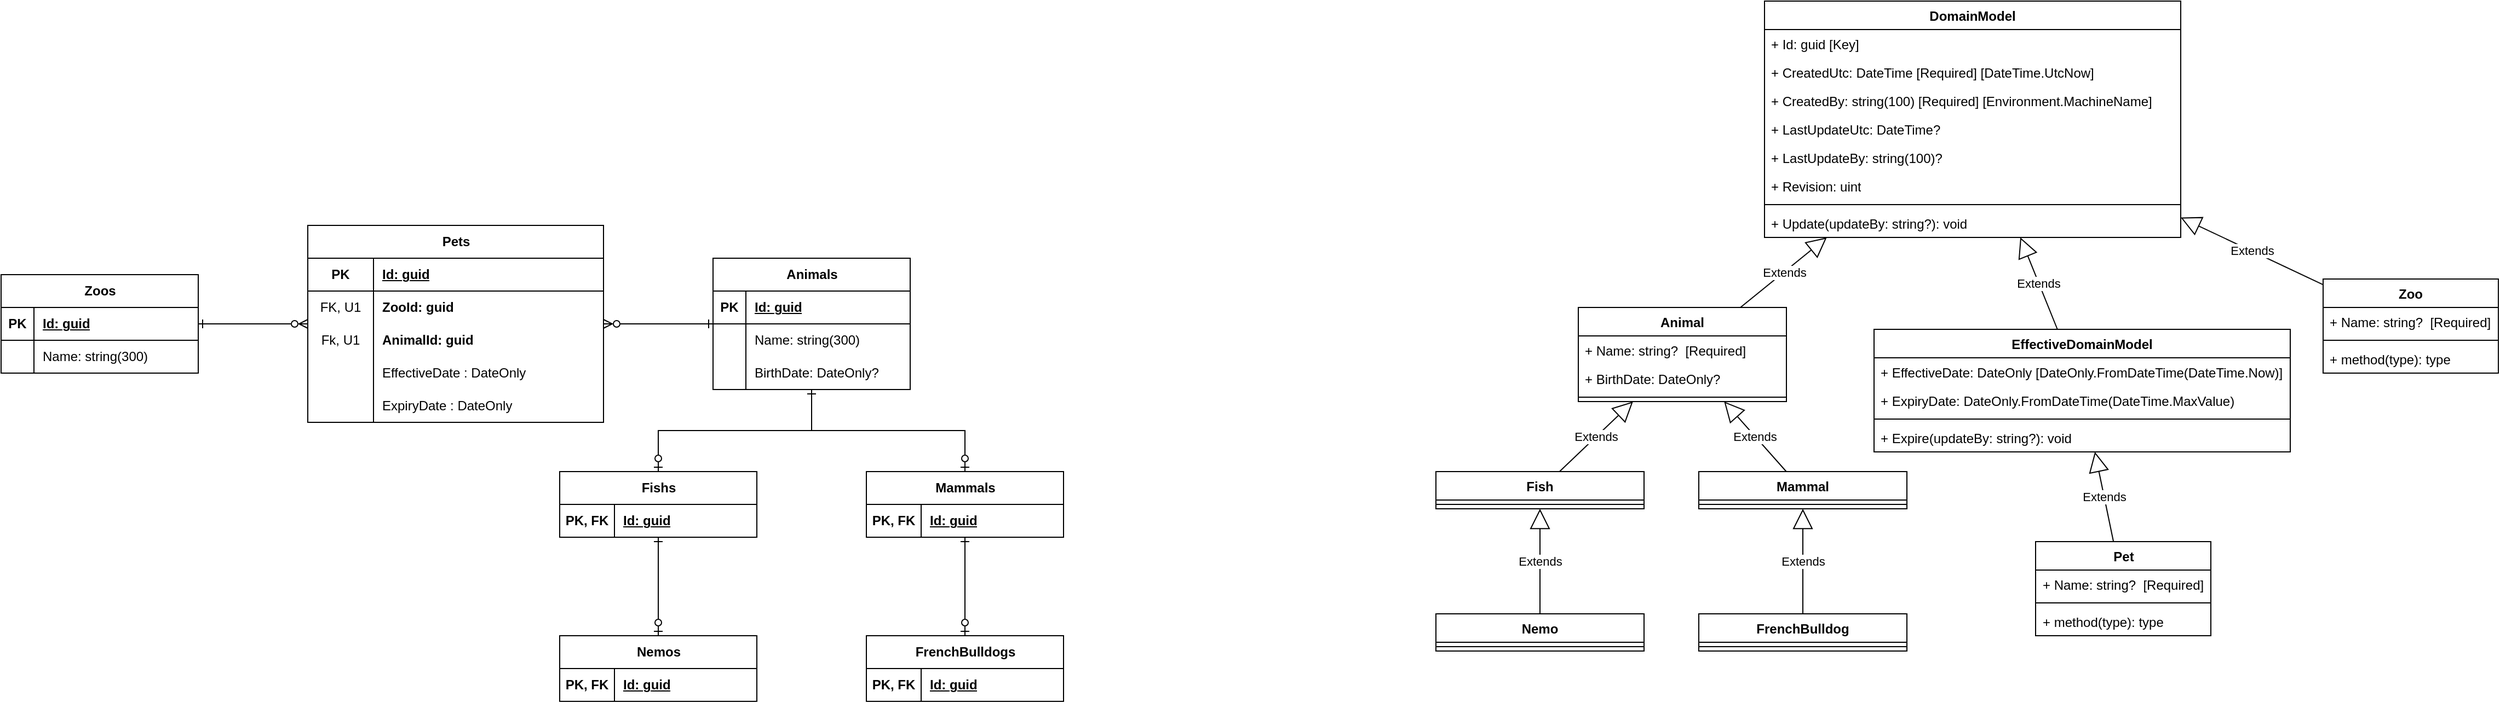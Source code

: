 <mxfile version="28.0.4">
  <diagram name="Page-1" id="_4CO3BgH9kMVLNDz86mz">
    <mxGraphModel dx="1429" dy="758" grid="1" gridSize="10" guides="1" tooltips="1" connect="1" arrows="1" fold="1" page="1" pageScale="1" pageWidth="850" pageHeight="1100" math="0" shadow="0">
      <root>
        <mxCell id="0" />
        <mxCell id="1" parent="0" />
        <mxCell id="ZbPvroxc9PfUL8jWCel5-1" value="Animals" style="shape=table;startSize=30;container=1;collapsible=1;childLayout=tableLayout;fixedRows=1;rowLines=0;fontStyle=1;align=center;resizeLast=1;html=1;" vertex="1" parent="1">
          <mxGeometry x="880" y="315" width="180" height="120" as="geometry" />
        </mxCell>
        <mxCell id="ZbPvroxc9PfUL8jWCel5-2" value="" style="shape=tableRow;horizontal=0;startSize=0;swimlaneHead=0;swimlaneBody=0;fillColor=none;collapsible=0;dropTarget=0;points=[[0,0.5],[1,0.5]];portConstraint=eastwest;top=0;left=0;right=0;bottom=1;" vertex="1" parent="ZbPvroxc9PfUL8jWCel5-1">
          <mxGeometry y="30" width="180" height="30" as="geometry" />
        </mxCell>
        <mxCell id="ZbPvroxc9PfUL8jWCel5-3" value="PK" style="shape=partialRectangle;connectable=0;fillColor=none;top=0;left=0;bottom=0;right=0;fontStyle=1;overflow=hidden;whiteSpace=wrap;html=1;" vertex="1" parent="ZbPvroxc9PfUL8jWCel5-2">
          <mxGeometry width="30" height="30" as="geometry">
            <mxRectangle width="30" height="30" as="alternateBounds" />
          </mxGeometry>
        </mxCell>
        <mxCell id="ZbPvroxc9PfUL8jWCel5-4" value="Id: guid" style="shape=partialRectangle;connectable=0;fillColor=none;top=0;left=0;bottom=0;right=0;align=left;spacingLeft=6;fontStyle=5;overflow=hidden;whiteSpace=wrap;html=1;" vertex="1" parent="ZbPvroxc9PfUL8jWCel5-2">
          <mxGeometry x="30" width="150" height="30" as="geometry">
            <mxRectangle width="150" height="30" as="alternateBounds" />
          </mxGeometry>
        </mxCell>
        <mxCell id="ZbPvroxc9PfUL8jWCel5-5" value="" style="shape=tableRow;horizontal=0;startSize=0;swimlaneHead=0;swimlaneBody=0;fillColor=none;collapsible=0;dropTarget=0;points=[[0,0.5],[1,0.5]];portConstraint=eastwest;top=0;left=0;right=0;bottom=0;" vertex="1" parent="ZbPvroxc9PfUL8jWCel5-1">
          <mxGeometry y="60" width="180" height="30" as="geometry" />
        </mxCell>
        <mxCell id="ZbPvroxc9PfUL8jWCel5-6" value="" style="shape=partialRectangle;connectable=0;fillColor=none;top=0;left=0;bottom=0;right=0;editable=1;overflow=hidden;whiteSpace=wrap;html=1;" vertex="1" parent="ZbPvroxc9PfUL8jWCel5-5">
          <mxGeometry width="30" height="30" as="geometry">
            <mxRectangle width="30" height="30" as="alternateBounds" />
          </mxGeometry>
        </mxCell>
        <mxCell id="ZbPvroxc9PfUL8jWCel5-7" value="Name: string(300)" style="shape=partialRectangle;connectable=0;fillColor=none;top=0;left=0;bottom=0;right=0;align=left;spacingLeft=6;overflow=hidden;whiteSpace=wrap;html=1;" vertex="1" parent="ZbPvroxc9PfUL8jWCel5-5">
          <mxGeometry x="30" width="150" height="30" as="geometry">
            <mxRectangle width="150" height="30" as="alternateBounds" />
          </mxGeometry>
        </mxCell>
        <mxCell id="ZbPvroxc9PfUL8jWCel5-8" value="" style="shape=tableRow;horizontal=0;startSize=0;swimlaneHead=0;swimlaneBody=0;fillColor=none;collapsible=0;dropTarget=0;points=[[0,0.5],[1,0.5]];portConstraint=eastwest;top=0;left=0;right=0;bottom=0;" vertex="1" parent="ZbPvroxc9PfUL8jWCel5-1">
          <mxGeometry y="90" width="180" height="30" as="geometry" />
        </mxCell>
        <mxCell id="ZbPvroxc9PfUL8jWCel5-9" value="" style="shape=partialRectangle;connectable=0;fillColor=none;top=0;left=0;bottom=0;right=0;editable=1;overflow=hidden;whiteSpace=wrap;html=1;" vertex="1" parent="ZbPvroxc9PfUL8jWCel5-8">
          <mxGeometry width="30" height="30" as="geometry">
            <mxRectangle width="30" height="30" as="alternateBounds" />
          </mxGeometry>
        </mxCell>
        <mxCell id="ZbPvroxc9PfUL8jWCel5-10" value="BirthDate: DateOnly?" style="shape=partialRectangle;connectable=0;fillColor=none;top=0;left=0;bottom=0;right=0;align=left;spacingLeft=6;overflow=hidden;whiteSpace=wrap;html=1;" vertex="1" parent="ZbPvroxc9PfUL8jWCel5-8">
          <mxGeometry x="30" width="150" height="30" as="geometry">
            <mxRectangle width="150" height="30" as="alternateBounds" />
          </mxGeometry>
        </mxCell>
        <mxCell id="ZbPvroxc9PfUL8jWCel5-11" style="edgeStyle=orthogonalEdgeStyle;rounded=0;orthogonalLoop=1;jettySize=auto;html=1;startArrow=ERzeroToOne;startFill=0;endArrow=ERone;endFill=0;" edge="1" parent="1" source="ZbPvroxc9PfUL8jWCel5-12" target="ZbPvroxc9PfUL8jWCel5-1">
          <mxGeometry relative="1" as="geometry" />
        </mxCell>
        <mxCell id="ZbPvroxc9PfUL8jWCel5-12" value="Fishs" style="shape=table;startSize=30;container=1;collapsible=1;childLayout=tableLayout;fixedRows=1;rowLines=0;fontStyle=1;align=center;resizeLast=1;html=1;" vertex="1" parent="1">
          <mxGeometry x="740" y="510" width="180" height="60" as="geometry" />
        </mxCell>
        <mxCell id="ZbPvroxc9PfUL8jWCel5-13" value="" style="shape=tableRow;horizontal=0;startSize=0;swimlaneHead=0;swimlaneBody=0;fillColor=none;collapsible=0;dropTarget=0;points=[[0,0.5],[1,0.5]];portConstraint=eastwest;top=0;left=0;right=0;bottom=1;" vertex="1" parent="ZbPvroxc9PfUL8jWCel5-12">
          <mxGeometry y="30" width="180" height="30" as="geometry" />
        </mxCell>
        <mxCell id="ZbPvroxc9PfUL8jWCel5-14" value="PK, FK" style="shape=partialRectangle;connectable=0;fillColor=none;top=0;left=0;bottom=0;right=0;fontStyle=1;overflow=hidden;whiteSpace=wrap;html=1;" vertex="1" parent="ZbPvroxc9PfUL8jWCel5-13">
          <mxGeometry width="50" height="30" as="geometry">
            <mxRectangle width="50" height="30" as="alternateBounds" />
          </mxGeometry>
        </mxCell>
        <mxCell id="ZbPvroxc9PfUL8jWCel5-15" value="Id: guid" style="shape=partialRectangle;connectable=0;fillColor=none;top=0;left=0;bottom=0;right=0;align=left;spacingLeft=6;fontStyle=5;overflow=hidden;whiteSpace=wrap;html=1;" vertex="1" parent="ZbPvroxc9PfUL8jWCel5-13">
          <mxGeometry x="50" width="130" height="30" as="geometry">
            <mxRectangle width="130" height="30" as="alternateBounds" />
          </mxGeometry>
        </mxCell>
        <mxCell id="ZbPvroxc9PfUL8jWCel5-16" value="Mammals" style="shape=table;startSize=30;container=1;collapsible=1;childLayout=tableLayout;fixedRows=1;rowLines=0;fontStyle=1;align=center;resizeLast=1;html=1;" vertex="1" parent="1">
          <mxGeometry x="1020" y="510" width="180" height="60" as="geometry" />
        </mxCell>
        <mxCell id="ZbPvroxc9PfUL8jWCel5-17" value="" style="shape=tableRow;horizontal=0;startSize=0;swimlaneHead=0;swimlaneBody=0;fillColor=none;collapsible=0;dropTarget=0;points=[[0,0.5],[1,0.5]];portConstraint=eastwest;top=0;left=0;right=0;bottom=1;" vertex="1" parent="ZbPvroxc9PfUL8jWCel5-16">
          <mxGeometry y="30" width="180" height="30" as="geometry" />
        </mxCell>
        <mxCell id="ZbPvroxc9PfUL8jWCel5-18" value="PK, FK" style="shape=partialRectangle;connectable=0;fillColor=none;top=0;left=0;bottom=0;right=0;fontStyle=1;overflow=hidden;whiteSpace=wrap;html=1;" vertex="1" parent="ZbPvroxc9PfUL8jWCel5-17">
          <mxGeometry width="50" height="30" as="geometry">
            <mxRectangle width="50" height="30" as="alternateBounds" />
          </mxGeometry>
        </mxCell>
        <mxCell id="ZbPvroxc9PfUL8jWCel5-19" value="Id: guid" style="shape=partialRectangle;connectable=0;fillColor=none;top=0;left=0;bottom=0;right=0;align=left;spacingLeft=6;fontStyle=5;overflow=hidden;whiteSpace=wrap;html=1;" vertex="1" parent="ZbPvroxc9PfUL8jWCel5-17">
          <mxGeometry x="50" width="130" height="30" as="geometry">
            <mxRectangle width="130" height="30" as="alternateBounds" />
          </mxGeometry>
        </mxCell>
        <mxCell id="ZbPvroxc9PfUL8jWCel5-20" style="edgeStyle=orthogonalEdgeStyle;rounded=0;orthogonalLoop=1;jettySize=auto;html=1;startArrow=ERzeroToOne;startFill=0;endArrow=ERone;endFill=0;" edge="1" parent="1" source="ZbPvroxc9PfUL8jWCel5-16" target="ZbPvroxc9PfUL8jWCel5-1">
          <mxGeometry relative="1" as="geometry">
            <mxPoint x="1130" y="550" as="sourcePoint" />
            <mxPoint x="1270" y="460" as="targetPoint" />
          </mxGeometry>
        </mxCell>
        <mxCell id="ZbPvroxc9PfUL8jWCel5-21" value="Nemos" style="shape=table;startSize=30;container=1;collapsible=1;childLayout=tableLayout;fixedRows=1;rowLines=0;fontStyle=1;align=center;resizeLast=1;html=1;" vertex="1" parent="1">
          <mxGeometry x="740" y="660" width="180" height="60" as="geometry" />
        </mxCell>
        <mxCell id="ZbPvroxc9PfUL8jWCel5-22" value="" style="shape=tableRow;horizontal=0;startSize=0;swimlaneHead=0;swimlaneBody=0;fillColor=none;collapsible=0;dropTarget=0;points=[[0,0.5],[1,0.5]];portConstraint=eastwest;top=0;left=0;right=0;bottom=1;" vertex="1" parent="ZbPvroxc9PfUL8jWCel5-21">
          <mxGeometry y="30" width="180" height="30" as="geometry" />
        </mxCell>
        <mxCell id="ZbPvroxc9PfUL8jWCel5-23" value="PK, FK" style="shape=partialRectangle;connectable=0;fillColor=none;top=0;left=0;bottom=0;right=0;fontStyle=1;overflow=hidden;whiteSpace=wrap;html=1;" vertex="1" parent="ZbPvroxc9PfUL8jWCel5-22">
          <mxGeometry width="50" height="30" as="geometry">
            <mxRectangle width="50" height="30" as="alternateBounds" />
          </mxGeometry>
        </mxCell>
        <mxCell id="ZbPvroxc9PfUL8jWCel5-24" value="Id: guid" style="shape=partialRectangle;connectable=0;fillColor=none;top=0;left=0;bottom=0;right=0;align=left;spacingLeft=6;fontStyle=5;overflow=hidden;whiteSpace=wrap;html=1;" vertex="1" parent="ZbPvroxc9PfUL8jWCel5-22">
          <mxGeometry x="50" width="130" height="30" as="geometry">
            <mxRectangle width="130" height="30" as="alternateBounds" />
          </mxGeometry>
        </mxCell>
        <mxCell id="ZbPvroxc9PfUL8jWCel5-25" value="FrenchBulldogs" style="shape=table;startSize=30;container=1;collapsible=1;childLayout=tableLayout;fixedRows=1;rowLines=0;fontStyle=1;align=center;resizeLast=1;html=1;" vertex="1" parent="1">
          <mxGeometry x="1020" y="660" width="180" height="60" as="geometry" />
        </mxCell>
        <mxCell id="ZbPvroxc9PfUL8jWCel5-26" value="" style="shape=tableRow;horizontal=0;startSize=0;swimlaneHead=0;swimlaneBody=0;fillColor=none;collapsible=0;dropTarget=0;points=[[0,0.5],[1,0.5]];portConstraint=eastwest;top=0;left=0;right=0;bottom=1;" vertex="1" parent="ZbPvroxc9PfUL8jWCel5-25">
          <mxGeometry y="30" width="180" height="30" as="geometry" />
        </mxCell>
        <mxCell id="ZbPvroxc9PfUL8jWCel5-27" value="PK, FK" style="shape=partialRectangle;connectable=0;fillColor=none;top=0;left=0;bottom=0;right=0;fontStyle=1;overflow=hidden;whiteSpace=wrap;html=1;" vertex="1" parent="ZbPvroxc9PfUL8jWCel5-26">
          <mxGeometry width="50" height="30" as="geometry">
            <mxRectangle width="50" height="30" as="alternateBounds" />
          </mxGeometry>
        </mxCell>
        <mxCell id="ZbPvroxc9PfUL8jWCel5-28" value="Id: guid" style="shape=partialRectangle;connectable=0;fillColor=none;top=0;left=0;bottom=0;right=0;align=left;spacingLeft=6;fontStyle=5;overflow=hidden;whiteSpace=wrap;html=1;" vertex="1" parent="ZbPvroxc9PfUL8jWCel5-26">
          <mxGeometry x="50" width="130" height="30" as="geometry">
            <mxRectangle width="130" height="30" as="alternateBounds" />
          </mxGeometry>
        </mxCell>
        <mxCell id="ZbPvroxc9PfUL8jWCel5-29" style="edgeStyle=orthogonalEdgeStyle;rounded=0;orthogonalLoop=1;jettySize=auto;html=1;startArrow=ERzeroToOne;startFill=0;endArrow=ERone;endFill=0;" edge="1" parent="1" source="ZbPvroxc9PfUL8jWCel5-21" target="ZbPvroxc9PfUL8jWCel5-12">
          <mxGeometry relative="1" as="geometry">
            <mxPoint x="960" y="730" as="sourcePoint" />
            <mxPoint x="1100" y="640" as="targetPoint" />
          </mxGeometry>
        </mxCell>
        <mxCell id="ZbPvroxc9PfUL8jWCel5-30" style="edgeStyle=orthogonalEdgeStyle;rounded=0;orthogonalLoop=1;jettySize=auto;html=1;startArrow=ERzeroToOne;startFill=0;endArrow=ERone;endFill=0;" edge="1" parent="1" source="ZbPvroxc9PfUL8jWCel5-25" target="ZbPvroxc9PfUL8jWCel5-16">
          <mxGeometry relative="1" as="geometry">
            <mxPoint x="970" y="690" as="sourcePoint" />
            <mxPoint x="970" y="600" as="targetPoint" />
          </mxGeometry>
        </mxCell>
        <mxCell id="ZbPvroxc9PfUL8jWCel5-31" value="&lt;span style=&quot;text-wrap-mode: nowrap;&quot;&gt;Animal&lt;/span&gt;" style="swimlane;fontStyle=1;align=center;verticalAlign=top;childLayout=stackLayout;horizontal=1;startSize=26;horizontalStack=0;resizeParent=1;resizeParentMax=0;resizeLast=0;collapsible=1;marginBottom=0;whiteSpace=wrap;html=1;" vertex="1" parent="1">
          <mxGeometry x="1670" y="360" width="190" height="86" as="geometry" />
        </mxCell>
        <mxCell id="ZbPvroxc9PfUL8jWCel5-32" value="+ Name: string?&amp;nbsp;&amp;nbsp;[Required]" style="text;strokeColor=none;fillColor=none;align=left;verticalAlign=top;spacingLeft=4;spacingRight=4;overflow=hidden;rotatable=0;points=[[0,0.5],[1,0.5]];portConstraint=eastwest;whiteSpace=wrap;html=1;" vertex="1" parent="ZbPvroxc9PfUL8jWCel5-31">
          <mxGeometry y="26" width="190" height="26" as="geometry" />
        </mxCell>
        <mxCell id="ZbPvroxc9PfUL8jWCel5-33" value="+ BirthDate: DateOnly?" style="text;strokeColor=none;fillColor=none;align=left;verticalAlign=top;spacingLeft=4;spacingRight=4;overflow=hidden;rotatable=0;points=[[0,0.5],[1,0.5]];portConstraint=eastwest;whiteSpace=wrap;html=1;" vertex="1" parent="ZbPvroxc9PfUL8jWCel5-31">
          <mxGeometry y="52" width="190" height="26" as="geometry" />
        </mxCell>
        <mxCell id="ZbPvroxc9PfUL8jWCel5-34" value="" style="line;strokeWidth=1;fillColor=none;align=left;verticalAlign=middle;spacingTop=-1;spacingLeft=3;spacingRight=3;rotatable=0;labelPosition=right;points=[];portConstraint=eastwest;strokeColor=inherit;" vertex="1" parent="ZbPvroxc9PfUL8jWCel5-31">
          <mxGeometry y="78" width="190" height="8" as="geometry" />
        </mxCell>
        <mxCell id="ZbPvroxc9PfUL8jWCel5-35" value="&lt;span style=&quot;text-wrap-mode: nowrap;&quot;&gt;Fish&lt;/span&gt;" style="swimlane;fontStyle=1;align=center;verticalAlign=top;childLayout=stackLayout;horizontal=1;startSize=26;horizontalStack=0;resizeParent=1;resizeParentMax=0;resizeLast=0;collapsible=1;marginBottom=0;whiteSpace=wrap;html=1;" vertex="1" parent="1">
          <mxGeometry x="1540" y="510" width="190" height="34" as="geometry" />
        </mxCell>
        <mxCell id="ZbPvroxc9PfUL8jWCel5-36" value="" style="line;strokeWidth=1;fillColor=none;align=left;verticalAlign=middle;spacingTop=-1;spacingLeft=3;spacingRight=3;rotatable=0;labelPosition=right;points=[];portConstraint=eastwest;strokeColor=inherit;" vertex="1" parent="ZbPvroxc9PfUL8jWCel5-35">
          <mxGeometry y="26" width="190" height="8" as="geometry" />
        </mxCell>
        <mxCell id="ZbPvroxc9PfUL8jWCel5-37" value="&lt;span style=&quot;text-wrap-mode: nowrap;&quot;&gt;Mammal&lt;/span&gt;" style="swimlane;fontStyle=1;align=center;verticalAlign=top;childLayout=stackLayout;horizontal=1;startSize=26;horizontalStack=0;resizeParent=1;resizeParentMax=0;resizeLast=0;collapsible=1;marginBottom=0;whiteSpace=wrap;html=1;" vertex="1" parent="1">
          <mxGeometry x="1780" y="510" width="190" height="34" as="geometry" />
        </mxCell>
        <mxCell id="ZbPvroxc9PfUL8jWCel5-38" value="" style="line;strokeWidth=1;fillColor=none;align=left;verticalAlign=middle;spacingTop=-1;spacingLeft=3;spacingRight=3;rotatable=0;labelPosition=right;points=[];portConstraint=eastwest;strokeColor=inherit;" vertex="1" parent="ZbPvroxc9PfUL8jWCel5-37">
          <mxGeometry y="26" width="190" height="8" as="geometry" />
        </mxCell>
        <mxCell id="ZbPvroxc9PfUL8jWCel5-39" value="Extends" style="endArrow=block;endSize=16;endFill=0;html=1;rounded=0;" edge="1" parent="1" source="ZbPvroxc9PfUL8jWCel5-35" target="ZbPvroxc9PfUL8jWCel5-31">
          <mxGeometry width="160" relative="1" as="geometry">
            <mxPoint x="1620" y="610" as="sourcePoint" />
            <mxPoint x="1780" y="610" as="targetPoint" />
          </mxGeometry>
        </mxCell>
        <mxCell id="ZbPvroxc9PfUL8jWCel5-40" value="Extends" style="endArrow=block;endSize=16;endFill=0;html=1;rounded=0;" edge="1" parent="1" source="ZbPvroxc9PfUL8jWCel5-37" target="ZbPvroxc9PfUL8jWCel5-31">
          <mxGeometry width="160" relative="1" as="geometry">
            <mxPoint x="1740" y="674" as="sourcePoint" />
            <mxPoint x="1816" y="590" as="targetPoint" />
          </mxGeometry>
        </mxCell>
        <mxCell id="ZbPvroxc9PfUL8jWCel5-41" value="&lt;span style=&quot;text-wrap-mode: nowrap;&quot;&gt;Nemo&lt;/span&gt;" style="swimlane;fontStyle=1;align=center;verticalAlign=top;childLayout=stackLayout;horizontal=1;startSize=26;horizontalStack=0;resizeParent=1;resizeParentMax=0;resizeLast=0;collapsible=1;marginBottom=0;whiteSpace=wrap;html=1;" vertex="1" parent="1">
          <mxGeometry x="1540" y="640" width="190" height="34" as="geometry" />
        </mxCell>
        <mxCell id="ZbPvroxc9PfUL8jWCel5-42" value="" style="line;strokeWidth=1;fillColor=none;align=left;verticalAlign=middle;spacingTop=-1;spacingLeft=3;spacingRight=3;rotatable=0;labelPosition=right;points=[];portConstraint=eastwest;strokeColor=inherit;" vertex="1" parent="ZbPvroxc9PfUL8jWCel5-41">
          <mxGeometry y="26" width="190" height="8" as="geometry" />
        </mxCell>
        <mxCell id="ZbPvroxc9PfUL8jWCel5-43" value="&lt;span style=&quot;text-wrap-mode: nowrap;&quot;&gt;FrenchBulldog&lt;/span&gt;" style="swimlane;fontStyle=1;align=center;verticalAlign=top;childLayout=stackLayout;horizontal=1;startSize=26;horizontalStack=0;resizeParent=1;resizeParentMax=0;resizeLast=0;collapsible=1;marginBottom=0;whiteSpace=wrap;html=1;" vertex="1" parent="1">
          <mxGeometry x="1780" y="640" width="190" height="34" as="geometry" />
        </mxCell>
        <mxCell id="ZbPvroxc9PfUL8jWCel5-44" value="" style="line;strokeWidth=1;fillColor=none;align=left;verticalAlign=middle;spacingTop=-1;spacingLeft=3;spacingRight=3;rotatable=0;labelPosition=right;points=[];portConstraint=eastwest;strokeColor=inherit;" vertex="1" parent="ZbPvroxc9PfUL8jWCel5-43">
          <mxGeometry y="26" width="190" height="8" as="geometry" />
        </mxCell>
        <mxCell id="ZbPvroxc9PfUL8jWCel5-45" value="Extends" style="endArrow=block;endSize=16;endFill=0;html=1;rounded=0;" edge="1" parent="1" source="ZbPvroxc9PfUL8jWCel5-41" target="ZbPvroxc9PfUL8jWCel5-35">
          <mxGeometry width="160" relative="1" as="geometry">
            <mxPoint x="1700" y="804" as="sourcePoint" />
            <mxPoint x="1776" y="720" as="targetPoint" />
          </mxGeometry>
        </mxCell>
        <mxCell id="ZbPvroxc9PfUL8jWCel5-46" value="Extends" style="endArrow=block;endSize=16;endFill=0;html=1;rounded=0;" edge="1" parent="1" source="ZbPvroxc9PfUL8jWCel5-43" target="ZbPvroxc9PfUL8jWCel5-37">
          <mxGeometry width="160" relative="1" as="geometry">
            <mxPoint x="1790" y="674" as="sourcePoint" />
            <mxPoint x="1866" y="590" as="targetPoint" />
          </mxGeometry>
        </mxCell>
        <mxCell id="ZbPvroxc9PfUL8jWCel5-47" value="Zoos" style="shape=table;startSize=30;container=1;collapsible=1;childLayout=tableLayout;fixedRows=1;rowLines=0;fontStyle=1;align=center;resizeLast=1;html=1;" vertex="1" parent="1">
          <mxGeometry x="230" y="330" width="180" height="90" as="geometry" />
        </mxCell>
        <mxCell id="ZbPvroxc9PfUL8jWCel5-48" value="" style="shape=tableRow;horizontal=0;startSize=0;swimlaneHead=0;swimlaneBody=0;fillColor=none;collapsible=0;dropTarget=0;points=[[0,0.5],[1,0.5]];portConstraint=eastwest;top=0;left=0;right=0;bottom=1;" vertex="1" parent="ZbPvroxc9PfUL8jWCel5-47">
          <mxGeometry y="30" width="180" height="30" as="geometry" />
        </mxCell>
        <mxCell id="ZbPvroxc9PfUL8jWCel5-49" value="PK" style="shape=partialRectangle;connectable=0;fillColor=none;top=0;left=0;bottom=0;right=0;fontStyle=1;overflow=hidden;whiteSpace=wrap;html=1;" vertex="1" parent="ZbPvroxc9PfUL8jWCel5-48">
          <mxGeometry width="30" height="30" as="geometry">
            <mxRectangle width="30" height="30" as="alternateBounds" />
          </mxGeometry>
        </mxCell>
        <mxCell id="ZbPvroxc9PfUL8jWCel5-50" value="Id: guid" style="shape=partialRectangle;connectable=0;fillColor=none;top=0;left=0;bottom=0;right=0;align=left;spacingLeft=6;fontStyle=5;overflow=hidden;whiteSpace=wrap;html=1;" vertex="1" parent="ZbPvroxc9PfUL8jWCel5-48">
          <mxGeometry x="30" width="150" height="30" as="geometry">
            <mxRectangle width="150" height="30" as="alternateBounds" />
          </mxGeometry>
        </mxCell>
        <mxCell id="ZbPvroxc9PfUL8jWCel5-51" value="" style="shape=tableRow;horizontal=0;startSize=0;swimlaneHead=0;swimlaneBody=0;fillColor=none;collapsible=0;dropTarget=0;points=[[0,0.5],[1,0.5]];portConstraint=eastwest;top=0;left=0;right=0;bottom=0;" vertex="1" parent="ZbPvroxc9PfUL8jWCel5-47">
          <mxGeometry y="60" width="180" height="30" as="geometry" />
        </mxCell>
        <mxCell id="ZbPvroxc9PfUL8jWCel5-52" value="" style="shape=partialRectangle;connectable=0;fillColor=none;top=0;left=0;bottom=0;right=0;editable=1;overflow=hidden;whiteSpace=wrap;html=1;" vertex="1" parent="ZbPvroxc9PfUL8jWCel5-51">
          <mxGeometry width="30" height="30" as="geometry">
            <mxRectangle width="30" height="30" as="alternateBounds" />
          </mxGeometry>
        </mxCell>
        <mxCell id="ZbPvroxc9PfUL8jWCel5-53" value="Name: string(300)" style="shape=partialRectangle;connectable=0;fillColor=none;top=0;left=0;bottom=0;right=0;align=left;spacingLeft=6;overflow=hidden;whiteSpace=wrap;html=1;" vertex="1" parent="ZbPvroxc9PfUL8jWCel5-51">
          <mxGeometry x="30" width="150" height="30" as="geometry">
            <mxRectangle width="150" height="30" as="alternateBounds" />
          </mxGeometry>
        </mxCell>
        <mxCell id="ZbPvroxc9PfUL8jWCel5-54" style="edgeStyle=orthogonalEdgeStyle;rounded=0;orthogonalLoop=1;jettySize=auto;html=1;startArrow=ERzeroToMany;startFill=0;endArrow=ERone;endFill=0;" edge="1" parent="1" source="ZbPvroxc9PfUL8jWCel5-56" target="ZbPvroxc9PfUL8jWCel5-1">
          <mxGeometry relative="1" as="geometry" />
        </mxCell>
        <mxCell id="ZbPvroxc9PfUL8jWCel5-55" style="edgeStyle=orthogonalEdgeStyle;rounded=0;orthogonalLoop=1;jettySize=auto;html=1;startArrow=ERzeroToMany;startFill=0;endArrow=ERone;endFill=0;" edge="1" parent="1" source="ZbPvroxc9PfUL8jWCel5-56" target="ZbPvroxc9PfUL8jWCel5-47">
          <mxGeometry relative="1" as="geometry" />
        </mxCell>
        <mxCell id="ZbPvroxc9PfUL8jWCel5-56" value="Pets" style="shape=table;startSize=30;container=1;collapsible=1;childLayout=tableLayout;fixedRows=1;rowLines=0;fontStyle=1;align=center;resizeLast=1;html=1;" vertex="1" parent="1">
          <mxGeometry x="510" y="285" width="270" height="180" as="geometry" />
        </mxCell>
        <mxCell id="ZbPvroxc9PfUL8jWCel5-57" value="" style="shape=tableRow;horizontal=0;startSize=0;swimlaneHead=0;swimlaneBody=0;fillColor=none;collapsible=0;dropTarget=0;points=[[0,0.5],[1,0.5]];portConstraint=eastwest;top=0;left=0;right=0;bottom=1;" vertex="1" parent="ZbPvroxc9PfUL8jWCel5-56">
          <mxGeometry y="30" width="270" height="30" as="geometry" />
        </mxCell>
        <mxCell id="ZbPvroxc9PfUL8jWCel5-58" value="PK" style="shape=partialRectangle;connectable=0;fillColor=none;top=0;left=0;bottom=0;right=0;fontStyle=1;overflow=hidden;whiteSpace=wrap;html=1;" vertex="1" parent="ZbPvroxc9PfUL8jWCel5-57">
          <mxGeometry width="60" height="30" as="geometry">
            <mxRectangle width="60" height="30" as="alternateBounds" />
          </mxGeometry>
        </mxCell>
        <mxCell id="ZbPvroxc9PfUL8jWCel5-59" value="Id: guid" style="shape=partialRectangle;connectable=0;fillColor=none;top=0;left=0;bottom=0;right=0;align=left;spacingLeft=6;fontStyle=5;overflow=hidden;whiteSpace=wrap;html=1;" vertex="1" parent="ZbPvroxc9PfUL8jWCel5-57">
          <mxGeometry x="60" width="210" height="30" as="geometry">
            <mxRectangle width="210" height="30" as="alternateBounds" />
          </mxGeometry>
        </mxCell>
        <mxCell id="ZbPvroxc9PfUL8jWCel5-60" value="" style="shape=tableRow;horizontal=0;startSize=0;swimlaneHead=0;swimlaneBody=0;fillColor=none;collapsible=0;dropTarget=0;points=[[0,0.5],[1,0.5]];portConstraint=eastwest;top=0;left=0;right=0;bottom=0;" vertex="1" parent="ZbPvroxc9PfUL8jWCel5-56">
          <mxGeometry y="60" width="270" height="30" as="geometry" />
        </mxCell>
        <mxCell id="ZbPvroxc9PfUL8jWCel5-61" value="FK, U1" style="shape=partialRectangle;connectable=0;fillColor=none;top=0;left=0;bottom=0;right=0;editable=1;overflow=hidden;whiteSpace=wrap;html=1;" vertex="1" parent="ZbPvroxc9PfUL8jWCel5-60">
          <mxGeometry width="60" height="30" as="geometry">
            <mxRectangle width="60" height="30" as="alternateBounds" />
          </mxGeometry>
        </mxCell>
        <mxCell id="ZbPvroxc9PfUL8jWCel5-62" value="&lt;span style=&quot;font-weight: 700; text-align: center; text-wrap-mode: nowrap;&quot;&gt;ZooId: guid&lt;/span&gt;" style="shape=partialRectangle;connectable=0;fillColor=none;top=0;left=0;bottom=0;right=0;align=left;spacingLeft=6;overflow=hidden;whiteSpace=wrap;html=1;" vertex="1" parent="ZbPvroxc9PfUL8jWCel5-60">
          <mxGeometry x="60" width="210" height="30" as="geometry">
            <mxRectangle width="210" height="30" as="alternateBounds" />
          </mxGeometry>
        </mxCell>
        <mxCell id="ZbPvroxc9PfUL8jWCel5-63" value="" style="shape=tableRow;horizontal=0;startSize=0;swimlaneHead=0;swimlaneBody=0;fillColor=none;collapsible=0;dropTarget=0;points=[[0,0.5],[1,0.5]];portConstraint=eastwest;top=0;left=0;right=0;bottom=0;" vertex="1" parent="ZbPvroxc9PfUL8jWCel5-56">
          <mxGeometry y="90" width="270" height="30" as="geometry" />
        </mxCell>
        <mxCell id="ZbPvroxc9PfUL8jWCel5-64" value="Fk, U1" style="shape=partialRectangle;connectable=0;fillColor=none;top=0;left=0;bottom=0;right=0;editable=1;overflow=hidden;whiteSpace=wrap;html=1;" vertex="1" parent="ZbPvroxc9PfUL8jWCel5-63">
          <mxGeometry width="60" height="30" as="geometry">
            <mxRectangle width="60" height="30" as="alternateBounds" />
          </mxGeometry>
        </mxCell>
        <mxCell id="ZbPvroxc9PfUL8jWCel5-65" value="&lt;span style=&quot;font-weight: 700; text-align: center; text-wrap-mode: nowrap;&quot;&gt;AnimalId&lt;/span&gt;&lt;span style=&quot;font-weight: 700; text-align: center; text-wrap-mode: nowrap;&quot;&gt;: guid&lt;/span&gt;" style="shape=partialRectangle;connectable=0;fillColor=none;top=0;left=0;bottom=0;right=0;align=left;spacingLeft=6;overflow=hidden;whiteSpace=wrap;html=1;" vertex="1" parent="ZbPvroxc9PfUL8jWCel5-63">
          <mxGeometry x="60" width="210" height="30" as="geometry">
            <mxRectangle width="210" height="30" as="alternateBounds" />
          </mxGeometry>
        </mxCell>
        <mxCell id="ZbPvroxc9PfUL8jWCel5-66" value="" style="shape=tableRow;horizontal=0;startSize=0;swimlaneHead=0;swimlaneBody=0;fillColor=none;collapsible=0;dropTarget=0;points=[[0,0.5],[1,0.5]];portConstraint=eastwest;top=0;left=0;right=0;bottom=0;" vertex="1" parent="ZbPvroxc9PfUL8jWCel5-56">
          <mxGeometry y="120" width="270" height="30" as="geometry" />
        </mxCell>
        <mxCell id="ZbPvroxc9PfUL8jWCel5-67" value="" style="shape=partialRectangle;connectable=0;fillColor=none;top=0;left=0;bottom=0;right=0;editable=1;overflow=hidden;whiteSpace=wrap;html=1;" vertex="1" parent="ZbPvroxc9PfUL8jWCel5-66">
          <mxGeometry width="60" height="30" as="geometry">
            <mxRectangle width="60" height="30" as="alternateBounds" />
          </mxGeometry>
        </mxCell>
        <mxCell id="ZbPvroxc9PfUL8jWCel5-68" value="EffectiveDate : DateOnly&amp;nbsp;" style="shape=partialRectangle;connectable=0;fillColor=none;top=0;left=0;bottom=0;right=0;align=left;spacingLeft=6;overflow=hidden;whiteSpace=wrap;html=1;" vertex="1" parent="ZbPvroxc9PfUL8jWCel5-66">
          <mxGeometry x="60" width="210" height="30" as="geometry">
            <mxRectangle width="210" height="30" as="alternateBounds" />
          </mxGeometry>
        </mxCell>
        <mxCell id="ZbPvroxc9PfUL8jWCel5-69" value="" style="shape=tableRow;horizontal=0;startSize=0;swimlaneHead=0;swimlaneBody=0;fillColor=none;collapsible=0;dropTarget=0;points=[[0,0.5],[1,0.5]];portConstraint=eastwest;top=0;left=0;right=0;bottom=0;" vertex="1" parent="ZbPvroxc9PfUL8jWCel5-56">
          <mxGeometry y="150" width="270" height="30" as="geometry" />
        </mxCell>
        <mxCell id="ZbPvroxc9PfUL8jWCel5-70" value="" style="shape=partialRectangle;connectable=0;fillColor=none;top=0;left=0;bottom=0;right=0;editable=1;overflow=hidden;whiteSpace=wrap;html=1;" vertex="1" parent="ZbPvroxc9PfUL8jWCel5-69">
          <mxGeometry width="60" height="30" as="geometry">
            <mxRectangle width="60" height="30" as="alternateBounds" />
          </mxGeometry>
        </mxCell>
        <mxCell id="ZbPvroxc9PfUL8jWCel5-71" value="ExpiryDate : DateOnly&amp;nbsp;" style="shape=partialRectangle;connectable=0;fillColor=none;top=0;left=0;bottom=0;right=0;align=left;spacingLeft=6;overflow=hidden;whiteSpace=wrap;html=1;" vertex="1" parent="ZbPvroxc9PfUL8jWCel5-69">
          <mxGeometry x="60" width="210" height="30" as="geometry">
            <mxRectangle width="210" height="30" as="alternateBounds" />
          </mxGeometry>
        </mxCell>
        <mxCell id="ZbPvroxc9PfUL8jWCel5-72" value="Extends" style="endArrow=block;endSize=16;endFill=0;html=1;rounded=0;" edge="1" parent="1" source="ZbPvroxc9PfUL8jWCel5-31" target="ZbPvroxc9PfUL8jWCel5-73">
          <mxGeometry width="160" relative="1" as="geometry">
            <mxPoint x="1990" y="470" as="sourcePoint" />
            <mxPoint x="2076" y="380" as="targetPoint" />
          </mxGeometry>
        </mxCell>
        <mxCell id="ZbPvroxc9PfUL8jWCel5-73" value="&lt;span style=&quot;text-wrap-mode: nowrap;&quot;&gt;DomainModel&lt;/span&gt;" style="swimlane;fontStyle=1;align=center;verticalAlign=top;childLayout=stackLayout;horizontal=1;startSize=26;horizontalStack=0;resizeParent=1;resizeParentMax=0;resizeLast=0;collapsible=1;marginBottom=0;whiteSpace=wrap;html=1;" vertex="1" parent="1">
          <mxGeometry x="1840" y="80" width="380" height="216" as="geometry" />
        </mxCell>
        <mxCell id="ZbPvroxc9PfUL8jWCel5-74" value="+ Id: guid [Key]&amp;nbsp;" style="text;strokeColor=none;fillColor=none;align=left;verticalAlign=top;spacingLeft=4;spacingRight=4;overflow=hidden;rotatable=0;points=[[0,0.5],[1,0.5]];portConstraint=eastwest;whiteSpace=wrap;html=1;" vertex="1" parent="ZbPvroxc9PfUL8jWCel5-73">
          <mxGeometry y="26" width="380" height="26" as="geometry" />
        </mxCell>
        <mxCell id="ZbPvroxc9PfUL8jWCel5-75" value="+ CreatedUtc: DateTime [Required]&amp;nbsp;[DateTime.UtcNow]" style="text;strokeColor=none;fillColor=none;align=left;verticalAlign=top;spacingLeft=4;spacingRight=4;overflow=hidden;rotatable=0;points=[[0,0.5],[1,0.5]];portConstraint=eastwest;whiteSpace=wrap;html=1;" vertex="1" parent="ZbPvroxc9PfUL8jWCel5-73">
          <mxGeometry y="52" width="380" height="26" as="geometry" />
        </mxCell>
        <mxCell id="ZbPvroxc9PfUL8jWCel5-76" value="+ CreatedBy: string(100) [Required]&amp;nbsp;[Environment.MachineName]" style="text;strokeColor=none;fillColor=none;align=left;verticalAlign=top;spacingLeft=4;spacingRight=4;overflow=hidden;rotatable=0;points=[[0,0.5],[1,0.5]];portConstraint=eastwest;whiteSpace=wrap;html=1;" vertex="1" parent="ZbPvroxc9PfUL8jWCel5-73">
          <mxGeometry y="78" width="380" height="26" as="geometry" />
        </mxCell>
        <mxCell id="ZbPvroxc9PfUL8jWCel5-77" value="+ LastUpdateUtc: DateTime?" style="text;strokeColor=none;fillColor=none;align=left;verticalAlign=top;spacingLeft=4;spacingRight=4;overflow=hidden;rotatable=0;points=[[0,0.5],[1,0.5]];portConstraint=eastwest;whiteSpace=wrap;html=1;" vertex="1" parent="ZbPvroxc9PfUL8jWCel5-73">
          <mxGeometry y="104" width="380" height="26" as="geometry" />
        </mxCell>
        <mxCell id="ZbPvroxc9PfUL8jWCel5-78" value="+ LastUpdateBy: string(100)?" style="text;strokeColor=none;fillColor=none;align=left;verticalAlign=top;spacingLeft=4;spacingRight=4;overflow=hidden;rotatable=0;points=[[0,0.5],[1,0.5]];portConstraint=eastwest;whiteSpace=wrap;html=1;" vertex="1" parent="ZbPvroxc9PfUL8jWCel5-73">
          <mxGeometry y="130" width="380" height="26" as="geometry" />
        </mxCell>
        <mxCell id="ZbPvroxc9PfUL8jWCel5-79" value="+ Revision: uint" style="text;strokeColor=none;fillColor=none;align=left;verticalAlign=top;spacingLeft=4;spacingRight=4;overflow=hidden;rotatable=0;points=[[0,0.5],[1,0.5]];portConstraint=eastwest;whiteSpace=wrap;html=1;" vertex="1" parent="ZbPvroxc9PfUL8jWCel5-73">
          <mxGeometry y="156" width="380" height="26" as="geometry" />
        </mxCell>
        <mxCell id="ZbPvroxc9PfUL8jWCel5-80" value="" style="line;strokeWidth=1;fillColor=none;align=left;verticalAlign=middle;spacingTop=-1;spacingLeft=3;spacingRight=3;rotatable=0;labelPosition=right;points=[];portConstraint=eastwest;strokeColor=inherit;" vertex="1" parent="ZbPvroxc9PfUL8jWCel5-73">
          <mxGeometry y="182" width="380" height="8" as="geometry" />
        </mxCell>
        <mxCell id="ZbPvroxc9PfUL8jWCel5-81" value="+ Update(updateBy: string?): void" style="text;strokeColor=none;fillColor=none;align=left;verticalAlign=top;spacingLeft=4;spacingRight=4;overflow=hidden;rotatable=0;points=[[0,0.5],[1,0.5]];portConstraint=eastwest;whiteSpace=wrap;html=1;" vertex="1" parent="ZbPvroxc9PfUL8jWCel5-73">
          <mxGeometry y="190" width="380" height="26" as="geometry" />
        </mxCell>
        <mxCell id="ZbPvroxc9PfUL8jWCel5-82" value="Zoo" style="swimlane;fontStyle=1;align=center;verticalAlign=top;childLayout=stackLayout;horizontal=1;startSize=26;horizontalStack=0;resizeParent=1;resizeParentMax=0;resizeLast=0;collapsible=1;marginBottom=0;whiteSpace=wrap;html=1;" vertex="1" parent="1">
          <mxGeometry x="2350" y="334" width="160" height="86" as="geometry" />
        </mxCell>
        <mxCell id="ZbPvroxc9PfUL8jWCel5-83" value="+ Name: string?&amp;nbsp;&amp;nbsp;[Required]" style="text;strokeColor=none;fillColor=none;align=left;verticalAlign=top;spacingLeft=4;spacingRight=4;overflow=hidden;rotatable=0;points=[[0,0.5],[1,0.5]];portConstraint=eastwest;whiteSpace=wrap;html=1;" vertex="1" parent="ZbPvroxc9PfUL8jWCel5-82">
          <mxGeometry y="26" width="160" height="26" as="geometry" />
        </mxCell>
        <mxCell id="ZbPvroxc9PfUL8jWCel5-84" value="" style="line;strokeWidth=1;fillColor=none;align=left;verticalAlign=middle;spacingTop=-1;spacingLeft=3;spacingRight=3;rotatable=0;labelPosition=right;points=[];portConstraint=eastwest;strokeColor=inherit;" vertex="1" parent="ZbPvroxc9PfUL8jWCel5-82">
          <mxGeometry y="52" width="160" height="8" as="geometry" />
        </mxCell>
        <mxCell id="ZbPvroxc9PfUL8jWCel5-85" value="+ method(type): type" style="text;strokeColor=none;fillColor=none;align=left;verticalAlign=top;spacingLeft=4;spacingRight=4;overflow=hidden;rotatable=0;points=[[0,0.5],[1,0.5]];portConstraint=eastwest;whiteSpace=wrap;html=1;" vertex="1" parent="ZbPvroxc9PfUL8jWCel5-82">
          <mxGeometry y="60" width="160" height="26" as="geometry" />
        </mxCell>
        <mxCell id="ZbPvroxc9PfUL8jWCel5-86" value="Extends" style="endArrow=block;endSize=16;endFill=0;html=1;rounded=0;" edge="1" parent="1" source="ZbPvroxc9PfUL8jWCel5-82" target="ZbPvroxc9PfUL8jWCel5-73">
          <mxGeometry width="160" relative="1" as="geometry">
            <mxPoint x="2150" y="460" as="sourcePoint" />
            <mxPoint x="2288" y="390" as="targetPoint" />
          </mxGeometry>
        </mxCell>
        <mxCell id="ZbPvroxc9PfUL8jWCel5-87" value="Pet" style="swimlane;fontStyle=1;align=center;verticalAlign=top;childLayout=stackLayout;horizontal=1;startSize=26;horizontalStack=0;resizeParent=1;resizeParentMax=0;resizeLast=0;collapsible=1;marginBottom=0;whiteSpace=wrap;html=1;" vertex="1" parent="1">
          <mxGeometry x="2087.5" y="574" width="160" height="86" as="geometry" />
        </mxCell>
        <mxCell id="ZbPvroxc9PfUL8jWCel5-88" value="+ Name: string?&amp;nbsp;&amp;nbsp;[Required]" style="text;strokeColor=none;fillColor=none;align=left;verticalAlign=top;spacingLeft=4;spacingRight=4;overflow=hidden;rotatable=0;points=[[0,0.5],[1,0.5]];portConstraint=eastwest;whiteSpace=wrap;html=1;" vertex="1" parent="ZbPvroxc9PfUL8jWCel5-87">
          <mxGeometry y="26" width="160" height="26" as="geometry" />
        </mxCell>
        <mxCell id="ZbPvroxc9PfUL8jWCel5-89" value="" style="line;strokeWidth=1;fillColor=none;align=left;verticalAlign=middle;spacingTop=-1;spacingLeft=3;spacingRight=3;rotatable=0;labelPosition=right;points=[];portConstraint=eastwest;strokeColor=inherit;" vertex="1" parent="ZbPvroxc9PfUL8jWCel5-87">
          <mxGeometry y="52" width="160" height="8" as="geometry" />
        </mxCell>
        <mxCell id="ZbPvroxc9PfUL8jWCel5-90" value="+ method(type): type" style="text;strokeColor=none;fillColor=none;align=left;verticalAlign=top;spacingLeft=4;spacingRight=4;overflow=hidden;rotatable=0;points=[[0,0.5],[1,0.5]];portConstraint=eastwest;whiteSpace=wrap;html=1;" vertex="1" parent="ZbPvroxc9PfUL8jWCel5-87">
          <mxGeometry y="60" width="160" height="26" as="geometry" />
        </mxCell>
        <mxCell id="ZbPvroxc9PfUL8jWCel5-91" value="Extends" style="endArrow=block;endSize=16;endFill=0;html=1;rounded=0;" edge="1" parent="1" source="ZbPvroxc9PfUL8jWCel5-87" target="ZbPvroxc9PfUL8jWCel5-92">
          <mxGeometry width="160" relative="1" as="geometry">
            <mxPoint x="2213" y="518" as="sourcePoint" />
            <mxPoint x="2110" y="470" as="targetPoint" />
          </mxGeometry>
        </mxCell>
        <mxCell id="ZbPvroxc9PfUL8jWCel5-92" value="&lt;span style=&quot;text-wrap-mode: nowrap;&quot;&gt;EffectiveDomainModel&lt;/span&gt;" style="swimlane;fontStyle=1;align=center;verticalAlign=top;childLayout=stackLayout;horizontal=1;startSize=26;horizontalStack=0;resizeParent=1;resizeParentMax=0;resizeLast=0;collapsible=1;marginBottom=0;whiteSpace=wrap;html=1;" vertex="1" parent="1">
          <mxGeometry x="1940" y="380" width="380" height="112" as="geometry" />
        </mxCell>
        <mxCell id="ZbPvroxc9PfUL8jWCel5-93" value="+ EffectiveDate: DateOnly [DateOnly.FromDateTime(DateTime.Now)]" style="text;strokeColor=none;fillColor=none;align=left;verticalAlign=top;spacingLeft=4;spacingRight=4;overflow=hidden;rotatable=0;points=[[0,0.5],[1,0.5]];portConstraint=eastwest;whiteSpace=wrap;html=1;" vertex="1" parent="ZbPvroxc9PfUL8jWCel5-92">
          <mxGeometry y="26" width="380" height="26" as="geometry" />
        </mxCell>
        <mxCell id="ZbPvroxc9PfUL8jWCel5-94" value="+ ExpiryDate: DateOnly.FromDateTime(DateTime.MaxValue)" style="text;strokeColor=none;fillColor=none;align=left;verticalAlign=top;spacingLeft=4;spacingRight=4;overflow=hidden;rotatable=0;points=[[0,0.5],[1,0.5]];portConstraint=eastwest;whiteSpace=wrap;html=1;" vertex="1" parent="ZbPvroxc9PfUL8jWCel5-92">
          <mxGeometry y="52" width="380" height="26" as="geometry" />
        </mxCell>
        <mxCell id="ZbPvroxc9PfUL8jWCel5-95" value="" style="line;strokeWidth=1;fillColor=none;align=left;verticalAlign=middle;spacingTop=-1;spacingLeft=3;spacingRight=3;rotatable=0;labelPosition=right;points=[];portConstraint=eastwest;strokeColor=inherit;" vertex="1" parent="ZbPvroxc9PfUL8jWCel5-92">
          <mxGeometry y="78" width="380" height="8" as="geometry" />
        </mxCell>
        <mxCell id="ZbPvroxc9PfUL8jWCel5-96" value="+ Expire(updateBy: string?): void" style="text;strokeColor=none;fillColor=none;align=left;verticalAlign=top;spacingLeft=4;spacingRight=4;overflow=hidden;rotatable=0;points=[[0,0.5],[1,0.5]];portConstraint=eastwest;whiteSpace=wrap;html=1;" vertex="1" parent="ZbPvroxc9PfUL8jWCel5-92">
          <mxGeometry y="86" width="380" height="26" as="geometry" />
        </mxCell>
        <mxCell id="ZbPvroxc9PfUL8jWCel5-97" value="Extends" style="endArrow=block;endSize=16;endFill=0;html=1;rounded=0;" edge="1" parent="1" source="ZbPvroxc9PfUL8jWCel5-92" target="ZbPvroxc9PfUL8jWCel5-73">
          <mxGeometry width="160" relative="1" as="geometry">
            <mxPoint x="2371" y="802" as="sourcePoint" />
            <mxPoint x="2350" y="700" as="targetPoint" />
          </mxGeometry>
        </mxCell>
      </root>
    </mxGraphModel>
  </diagram>
</mxfile>

